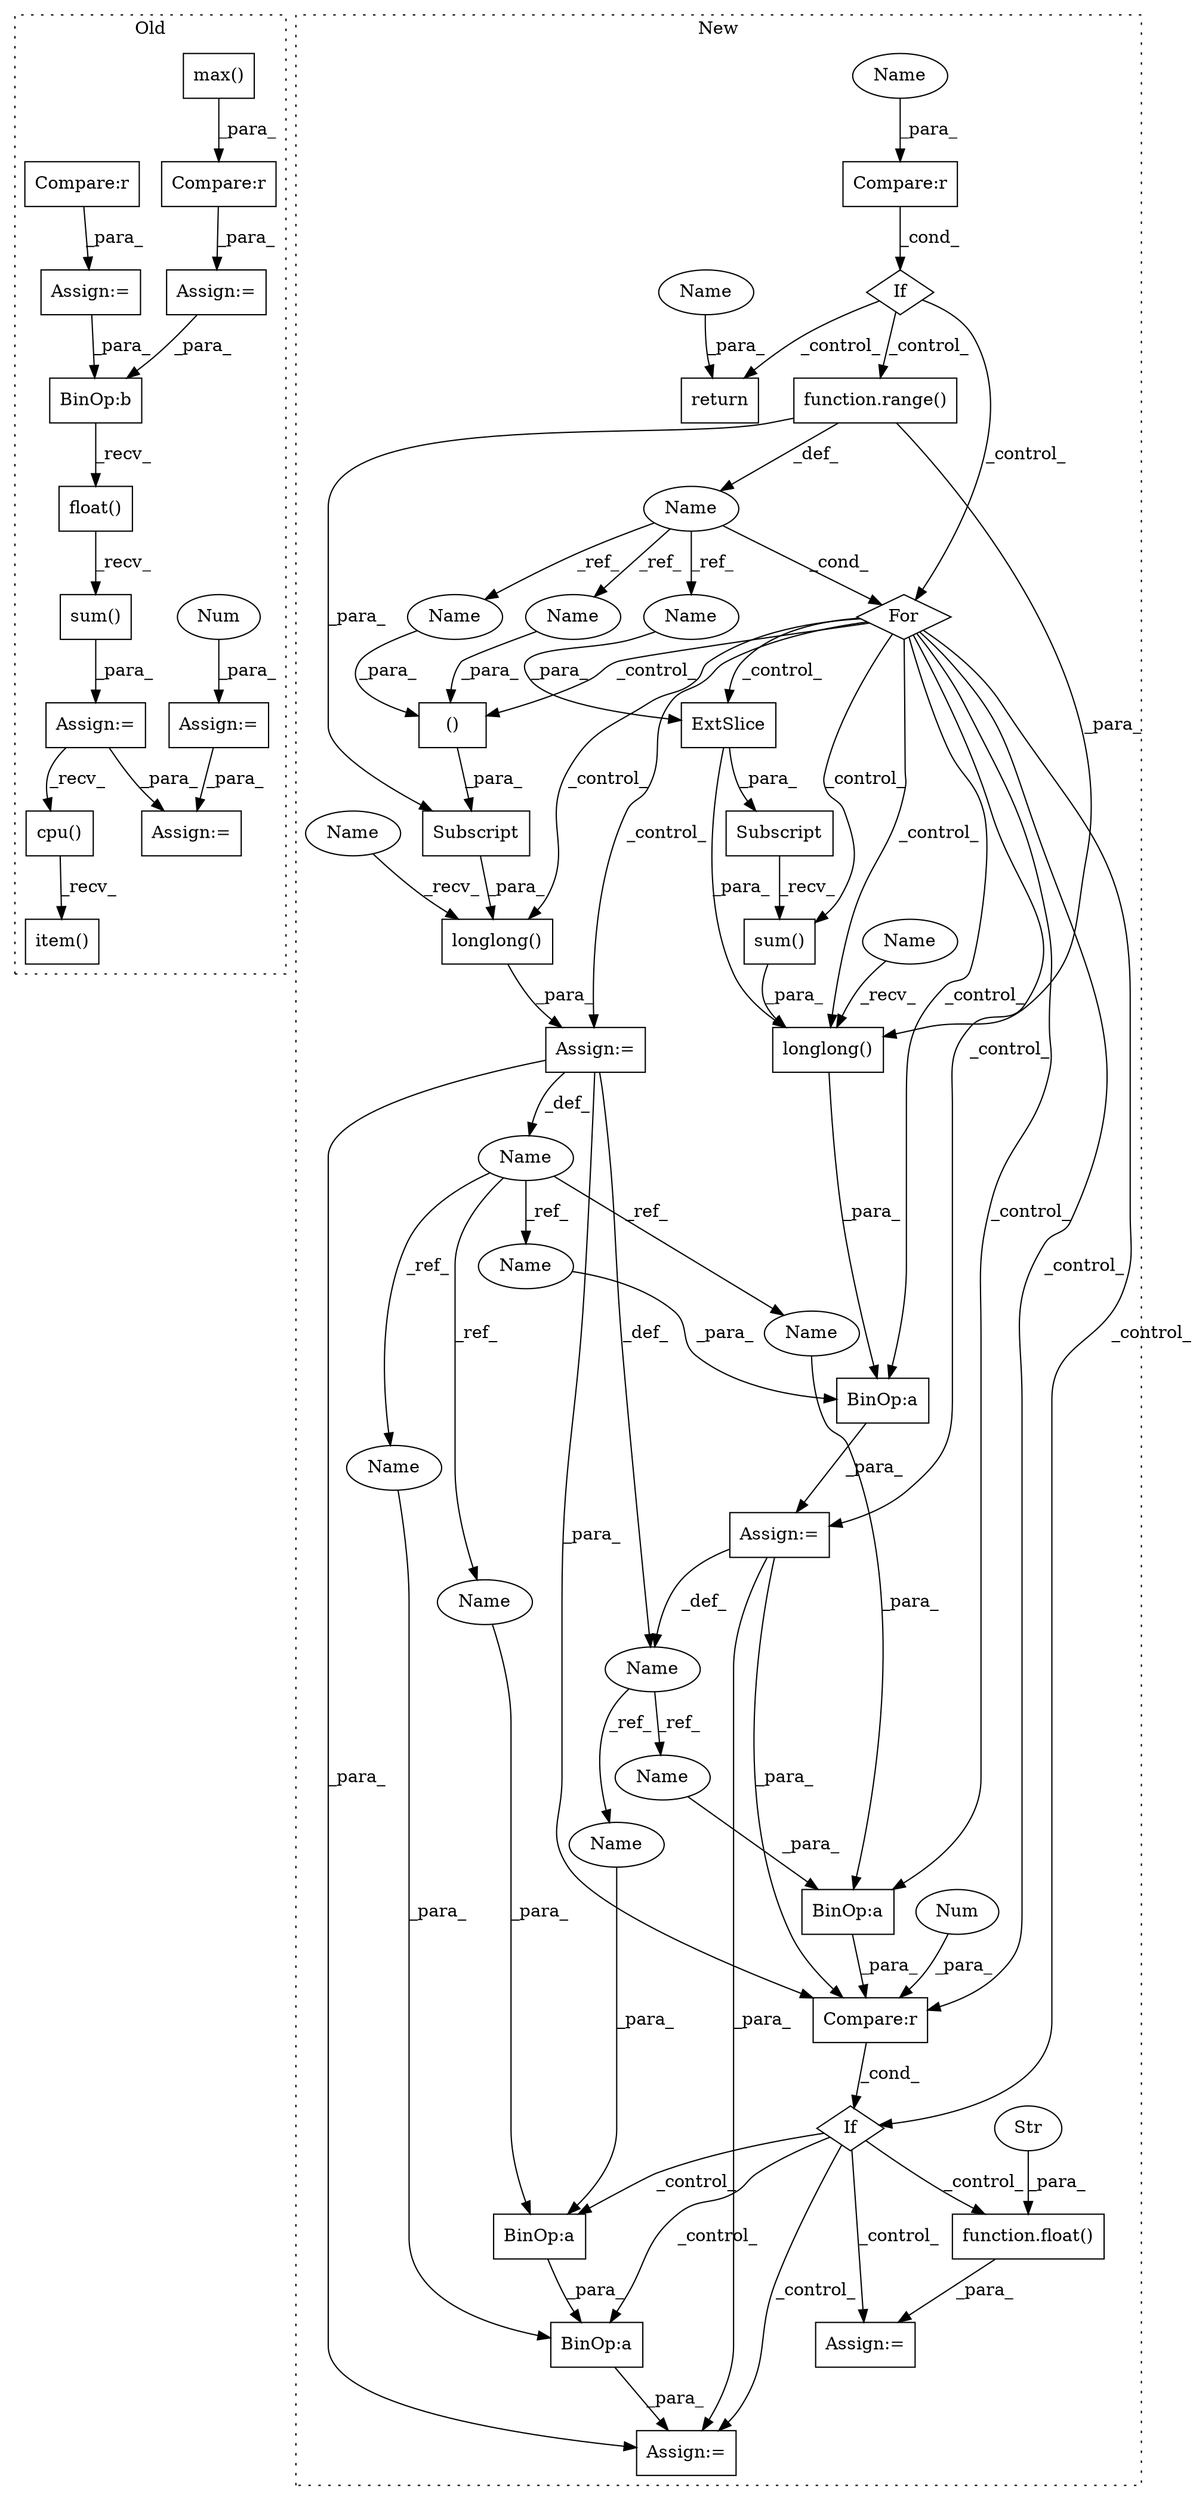 digraph G {
subgraph cluster0 {
1 [label="max()" a="75" s="1711,1727" l="10,9" shape="box"];
5 [label="Assign:=" a="68" s="2039" l="4" shape="box"];
6 [label="Assign:=" a="68" s="1854" l="3" shape="box"];
7 [label="Num" a="76" s="1857" l="1" shape="ellipse"];
8 [label="Compare:r" a="40" s="1794" l="21" shape="box"];
13 [label="sum()" a="75" s="1975" l="42" shape="box"];
21 [label="BinOp:b" a="82" s="1989" l="3" shape="box"];
22 [label="item()" a="75" s="2199" l="31" shape="box"];
23 [label="float()" a="75" s="1975" l="36" shape="box"];
24 [label="cpu()" a="75" s="2199" l="24" shape="box"];
29 [label="Compare:r" a="40" s="1926" l="15" shape="box"];
35 [label="Assign:=" a="68" s="1791" l="3" shape="box"];
38 [label="Assign:=" a="68" s="1923" l="3" shape="box"];
39 [label="Assign:=" a="68" s="1972" l="3" shape="box"];
label = "Old";
style="dotted";
}
subgraph cluster1 {
2 [label="For" a="107" s="1226,1262" l="4,14" shape="diamond"];
3 [label="Assign:=" a="68" s="1344" l="3" shape="box"];
4 [label="Name" a="87" s="1230" l="5" shape="ellipse"];
9 [label="sum()" a="75" s="1359" l="37" shape="box"];
10 [label="Subscript" a="63" s="1359,0" l="31,0" shape="box"];
11 [label="()" a="54" s="1320" l="7" shape="box"];
12 [label="function.range()" a="75" s="1239,1261" l="6,1" shape="box"];
14 [label="If" a="96" s="1141" l="3" shape="diamond"];
15 [label="BinOp:a" a="82" s="1421" l="3" shape="box"];
16 [label="If" a="96" s="1416" l="3" shape="diamond"];
17 [label="BinOp:a" a="82" s="1510" l="3" shape="box"];
18 [label="BinOp:a" a="82" s="1516" l="3" shape="box"];
19 [label="BinOp:a" a="82" s="1397" l="3" shape="box"];
20 [label="Subscript" a="63" s="1293,0" l="35,0" shape="box"];
25 [label="Compare:r" a="40" s="1419" l="12" shape="box"];
26 [label="Num" a="76" s="1430" l="1" shape="ellipse"];
27 [label="Compare:r" a="40" s="1144" l="29" shape="box"];
28 [label="return" a="93" s="1187" l="7" shape="box"];
30 [label="function.float()" a="75" s="1455,1466" l="6,1" shape="box"];
31 [label="Str" a="66" s="1461" l="5" shape="ellipse"];
32 [label="Name" a="87" s="1342" l="2" shape="ellipse"];
33 [label="Name" a="87" s="1276" l="2" shape="ellipse"];
34 [label="ExtSlice" a="85" s="1359" l="4" shape="box"];
36 [label="Assign:=" a="68" s="1505" l="3" shape="box"];
37 [label="Assign:=" a="68" s="1452" l="3" shape="box"];
40 [label="Assign:=" a="68" s="1278" l="3" shape="box"];
41 [label="longlong()" a="75" s="1281,1328" l="12,1" shape="box"];
42 [label="longlong()" a="75" s="1347,1396" l="12,1" shape="box"];
43 [label="Name" a="87" s="1424" l="2" shape="ellipse"];
44 [label="Name" a="87" s="1519" l="2" shape="ellipse"];
45 [label="Name" a="87" s="1194" l="4" shape="ellipse"];
46 [label="Name" a="87" s="1169" l="4" shape="ellipse"];
47 [label="Name" a="87" s="1381" l="5" shape="ellipse"];
48 [label="Name" a="87" s="1315" l="5" shape="ellipse"];
49 [label="Name" a="87" s="1322" l="5" shape="ellipse"];
50 [label="Name" a="87" s="1347" l="2" shape="ellipse"];
51 [label="Name" a="87" s="1281" l="2" shape="ellipse"];
52 [label="Name" a="87" s="1419" l="2" shape="ellipse"];
53 [label="Name" a="87" s="1508" l="2" shape="ellipse"];
54 [label="Name" a="87" s="1400" l="2" shape="ellipse"];
55 [label="Name" a="87" s="1514" l="2" shape="ellipse"];
label = "New";
style="dotted";
}
1 -> 8 [label="_para_"];
2 -> 15 [label="_control_"];
2 -> 3 [label="_control_"];
2 -> 19 [label="_control_"];
2 -> 40 [label="_control_"];
2 -> 16 [label="_control_"];
2 -> 34 [label="_control_"];
2 -> 42 [label="_control_"];
2 -> 25 [label="_control_"];
2 -> 41 [label="_control_"];
2 -> 9 [label="_control_"];
2 -> 11 [label="_control_"];
3 -> 25 [label="_para_"];
3 -> 36 [label="_para_"];
3 -> 32 [label="_def_"];
4 -> 2 [label="_cond_"];
4 -> 47 [label="_ref_"];
4 -> 48 [label="_ref_"];
4 -> 49 [label="_ref_"];
6 -> 5 [label="_para_"];
7 -> 6 [label="_para_"];
8 -> 35 [label="_para_"];
9 -> 42 [label="_para_"];
10 -> 9 [label="_recv_"];
11 -> 20 [label="_para_"];
12 -> 42 [label="_para_"];
12 -> 4 [label="_def_"];
12 -> 20 [label="_para_"];
13 -> 39 [label="_para_"];
14 -> 12 [label="_control_"];
14 -> 28 [label="_control_"];
14 -> 2 [label="_control_"];
15 -> 25 [label="_para_"];
16 -> 36 [label="_control_"];
16 -> 37 [label="_control_"];
16 -> 17 [label="_control_"];
16 -> 30 [label="_control_"];
16 -> 18 [label="_control_"];
17 -> 36 [label="_para_"];
18 -> 17 [label="_para_"];
19 -> 3 [label="_para_"];
20 -> 41 [label="_para_"];
21 -> 23 [label="_recv_"];
23 -> 13 [label="_recv_"];
24 -> 22 [label="_recv_"];
25 -> 16 [label="_cond_"];
26 -> 25 [label="_para_"];
27 -> 14 [label="_cond_"];
29 -> 38 [label="_para_"];
30 -> 37 [label="_para_"];
31 -> 30 [label="_para_"];
32 -> 43 [label="_ref_"];
32 -> 44 [label="_ref_"];
33 -> 52 [label="_ref_"];
33 -> 54 [label="_ref_"];
33 -> 55 [label="_ref_"];
33 -> 53 [label="_ref_"];
34 -> 10 [label="_para_"];
34 -> 42 [label="_para_"];
35 -> 21 [label="_para_"];
38 -> 21 [label="_para_"];
39 -> 5 [label="_para_"];
39 -> 24 [label="_recv_"];
40 -> 32 [label="_def_"];
40 -> 25 [label="_para_"];
40 -> 33 [label="_def_"];
40 -> 36 [label="_para_"];
41 -> 40 [label="_para_"];
42 -> 19 [label="_para_"];
43 -> 15 [label="_para_"];
44 -> 18 [label="_para_"];
45 -> 28 [label="_para_"];
46 -> 27 [label="_para_"];
47 -> 34 [label="_para_"];
48 -> 11 [label="_para_"];
49 -> 11 [label="_para_"];
50 -> 42 [label="_recv_"];
51 -> 41 [label="_recv_"];
52 -> 15 [label="_para_"];
53 -> 17 [label="_para_"];
54 -> 19 [label="_para_"];
55 -> 18 [label="_para_"];
}